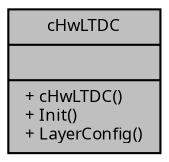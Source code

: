 digraph "cHwLTDC"
{
  edge [fontname="Sans",fontsize="8",labelfontname="Sans",labelfontsize="8"];
  node [fontname="Sans",fontsize="8",shape=record];
  Node1 [label="{cHwLTDC\n||+ cHwLTDC()\l+ Init()\l+ LayerConfig()\l}",height=0.2,width=0.4,color="black", fillcolor="grey75", style="filled", fontcolor="black"];
}
